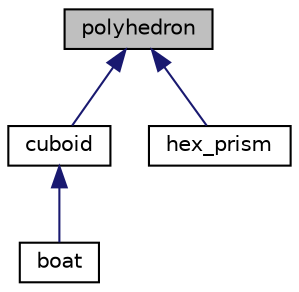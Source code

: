 digraph "polyhedron"
{
  edge [fontname="Helvetica",fontsize="10",labelfontname="Helvetica",labelfontsize="10"];
  node [fontname="Helvetica",fontsize="10",shape=record];
  Node0 [label="polyhedron",height=0.2,width=0.4,color="black", fillcolor="grey75", style="filled", fontcolor="black"];
  Node0 -> Node1 [dir="back",color="midnightblue",fontsize="10",style="solid",fontname="Helvetica"];
  Node1 [label="cuboid",height=0.2,width=0.4,color="black", fillcolor="white", style="filled",URL="$classcuboid.html",tooltip="klasa prostopadloscian pola: apex - wierzcholki "];
  Node1 -> Node2 [dir="back",color="midnightblue",fontsize="10",style="solid",fontname="Helvetica"];
  Node2 [label="boat",height=0.2,width=0.4,color="black", fillcolor="white", style="filled",URL="$classboat.html",tooltip="klasa drona "];
  Node0 -> Node3 [dir="back",color="midnightblue",fontsize="10",style="solid",fontname="Helvetica"];
  Node3 [label="hex_prism",height=0.2,width=0.4,color="black", fillcolor="white", style="filled",URL="$classhex__prism.html",tooltip="klasa graniastoslup szesciokatny pola: apex - wierzcholki "];
}
